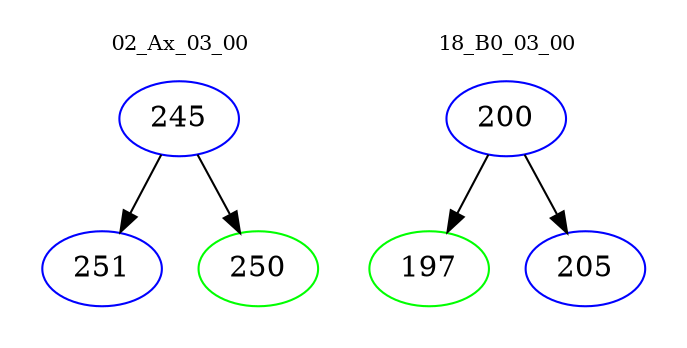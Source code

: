 digraph{
subgraph cluster_0 {
color = white
label = "02_Ax_03_00";
fontsize=10;
T0_245 [label="245", color="blue"]
T0_245 -> T0_251 [color="black"]
T0_251 [label="251", color="blue"]
T0_245 -> T0_250 [color="black"]
T0_250 [label="250", color="green"]
}
subgraph cluster_1 {
color = white
label = "18_B0_03_00";
fontsize=10;
T1_200 [label="200", color="blue"]
T1_200 -> T1_197 [color="black"]
T1_197 [label="197", color="green"]
T1_200 -> T1_205 [color="black"]
T1_205 [label="205", color="blue"]
}
}
